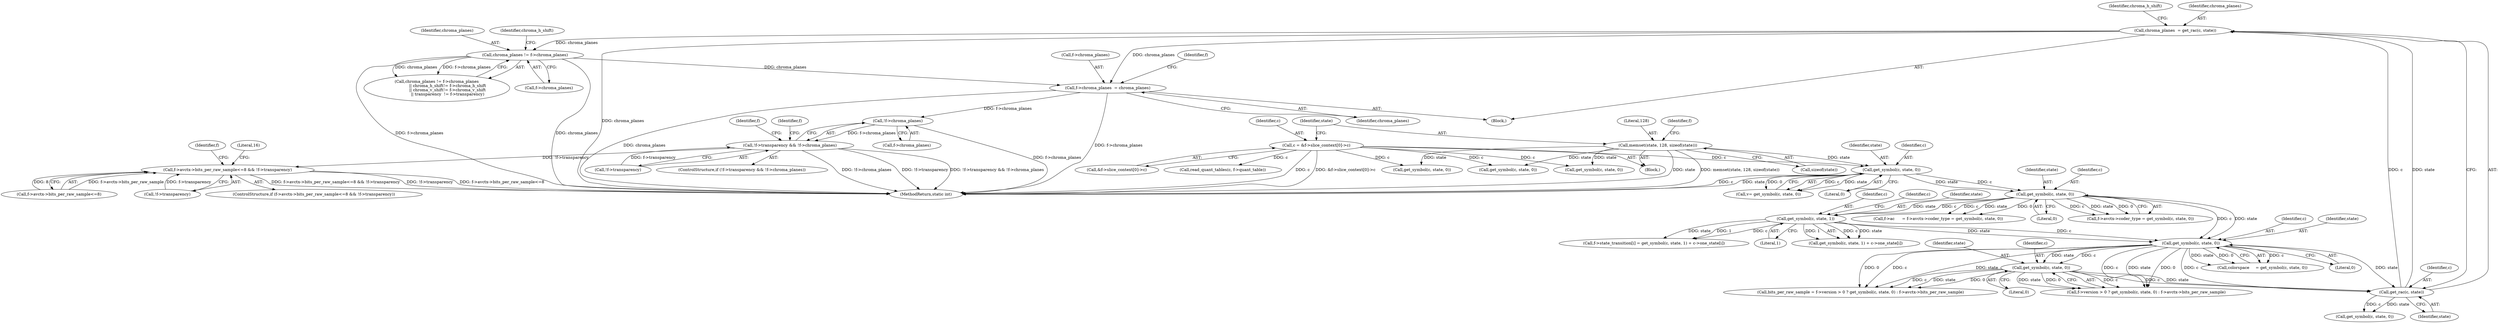 digraph "0_FFmpeg_b05cd1ea7e45a836f7f6071a716c38bb30326e0f@pointer" {
"1000364" [label="(Call,!f->chroma_planes)"];
"1000322" [label="(Call,f->chroma_planes  = chroma_planes)"];
"1000236" [label="(Call,chroma_planes  = get_rac(c, state))"];
"1000238" [label="(Call,get_rac(c, state))"];
"1000215" [label="(Call,get_symbol(c, state, 0))"];
"1000177" [label="(Call,get_symbol(c, state, 0))"];
"1000144" [label="(Call,get_symbol(c, state, 0))"];
"1000113" [label="(Call,c = &f->slice_context[0]->c)"];
"1000123" [label="(Call,memset(state, 128, sizeof(state)))"];
"1000204" [label="(Call,get_symbol(c, state, 1))"];
"1000227" [label="(Call,get_symbol(c, state, 0))"];
"1000279" [label="(Call,chroma_planes != f->chroma_planes)"];
"1000359" [label="(Call,!f->transparency && !f->chroma_planes)"];
"1000394" [label="(Call,f->avctx->bits_per_raw_sample<=8 && !f->transparency)"];
"1000365" [label="(Call,f->chroma_planes)"];
"1000206" [label="(Identifier,state)"];
"1000326" [label="(Identifier,chroma_planes)"];
"1000142" [label="(Call,v= get_symbol(c, state, 0))"];
"1000125" [label="(Literal,128)"];
"1000395" [label="(Call,f->avctx->bits_per_raw_sample<=8)"];
"1000279" [label="(Call,chroma_planes != f->chroma_planes)"];
"1000394" [label="(Call,f->avctx->bits_per_raw_sample<=8 && !f->transparency)"];
"1000219" [label="(Call,bits_per_raw_sample = f->version > 0 ? get_symbol(c, state, 0) : f->avctx->bits_per_raw_sample)"];
"1000204" [label="(Call,get_symbol(c, state, 1))"];
"1000359" [label="(Call,!f->transparency && !f->chroma_planes)"];
"1000145" [label="(Identifier,c)"];
"1000179" [label="(Identifier,state)"];
"1000243" [label="(Call,get_symbol(c, state, 0))"];
"1001322" [label="(MethodReturn,static int)"];
"1000221" [label="(Call,f->version > 0 ? get_symbol(c, state, 0) : f->avctx->bits_per_raw_sample)"];
"1000410" [label="(Literal,16)"];
"1000242" [label="(Identifier,chroma_h_shift)"];
"1000237" [label="(Identifier,chroma_planes)"];
"1000114" [label="(Identifier,c)"];
"1001228" [label="(Call,get_symbol(c, state, 0))"];
"1000167" [label="(Call,f->ac      = f->avctx->coder_type = get_symbol(c, state, 0))"];
"1000197" [label="(Call,f->state_transition[i] = get_symbol(c, state, 1) + c->one_state[i])"];
"1000278" [label="(Call,chroma_planes != f->chroma_planes\n                 || chroma_h_shift!= f->chroma_h_shift\n                 || chroma_v_shift!= f->chroma_v_shift\n                 || transparency  != f->transparency)"];
"1000115" [label="(Call,&f->slice_context[0]->c)"];
"1000180" [label="(Literal,0)"];
"1000144" [label="(Call,get_symbol(c, state, 0))"];
"1000286" [label="(Identifier,chroma_h_shift)"];
"1000402" [label="(Call,!f->transparency)"];
"1000205" [label="(Identifier,c)"];
"1000240" [label="(Identifier,state)"];
"1000236" [label="(Call,chroma_planes  = get_rac(c, state))"];
"1000213" [label="(Call,colorspace     = get_symbol(c, state, 0))"];
"1000178" [label="(Identifier,c)"];
"1000113" [label="(Call,c = &f->slice_context[0]->c)"];
"1000124" [label="(Identifier,state)"];
"1000207" [label="(Literal,1)"];
"1000323" [label="(Call,f->chroma_planes)"];
"1000230" [label="(Literal,0)"];
"1000123" [label="(Call,memset(state, 128, sizeof(state)))"];
"1000865" [label="(Call,read_quant_tables(c, f->quant_table))"];
"1000147" [label="(Literal,0)"];
"1000322" [label="(Call,f->chroma_planes  = chroma_planes)"];
"1000398" [label="(Identifier,f)"];
"1000131" [label="(Identifier,f)"];
"1000281" [label="(Call,f->chroma_planes)"];
"1000227" [label="(Call,get_symbol(c, state, 0))"];
"1000216" [label="(Identifier,c)"];
"1000895" [label="(Call,get_symbol(c, state, 0))"];
"1000238" [label="(Call,get_rac(c, state))"];
"1000239" [label="(Identifier,c)"];
"1000217" [label="(Identifier,state)"];
"1000210" [label="(Identifier,c)"];
"1000228" [label="(Identifier,c)"];
"1000280" [label="(Identifier,chroma_planes)"];
"1000358" [label="(ControlStructure,if (!f->transparency && !f->chroma_planes))"];
"1000218" [label="(Literal,0)"];
"1000360" [label="(Call,!f->transparency)"];
"1000364" [label="(Call,!f->chroma_planes)"];
"1000134" [label="(Block,)"];
"1000177" [label="(Call,get_symbol(c, state, 0))"];
"1000203" [label="(Call,get_symbol(c, state, 1) + c->one_state[i])"];
"1000329" [label="(Identifier,f)"];
"1001043" [label="(Call,get_symbol(c, state, 0))"];
"1000171" [label="(Call,f->avctx->coder_type = get_symbol(c, state, 0))"];
"1000393" [label="(ControlStructure,if (f->avctx->bits_per_raw_sample<=8 && !f->transparency))"];
"1000146" [label="(Identifier,state)"];
"1000104" [label="(Block,)"];
"1000215" [label="(Call,get_symbol(c, state, 0))"];
"1000126" [label="(Call,sizeof(state))"];
"1000229" [label="(Identifier,state)"];
"1000373" [label="(Identifier,f)"];
"1000488" [label="(Identifier,f)"];
"1000364" -> "1000359"  [label="AST: "];
"1000364" -> "1000365"  [label="CFG: "];
"1000365" -> "1000364"  [label="AST: "];
"1000359" -> "1000364"  [label="CFG: "];
"1000364" -> "1001322"  [label="DDG: f->chroma_planes"];
"1000364" -> "1000359"  [label="DDG: f->chroma_planes"];
"1000322" -> "1000364"  [label="DDG: f->chroma_planes"];
"1000322" -> "1000134"  [label="AST: "];
"1000322" -> "1000326"  [label="CFG: "];
"1000323" -> "1000322"  [label="AST: "];
"1000326" -> "1000322"  [label="AST: "];
"1000329" -> "1000322"  [label="CFG: "];
"1000322" -> "1001322"  [label="DDG: chroma_planes"];
"1000322" -> "1001322"  [label="DDG: f->chroma_planes"];
"1000236" -> "1000322"  [label="DDG: chroma_planes"];
"1000279" -> "1000322"  [label="DDG: chroma_planes"];
"1000236" -> "1000134"  [label="AST: "];
"1000236" -> "1000238"  [label="CFG: "];
"1000237" -> "1000236"  [label="AST: "];
"1000238" -> "1000236"  [label="AST: "];
"1000242" -> "1000236"  [label="CFG: "];
"1000236" -> "1001322"  [label="DDG: chroma_planes"];
"1000238" -> "1000236"  [label="DDG: c"];
"1000238" -> "1000236"  [label="DDG: state"];
"1000236" -> "1000279"  [label="DDG: chroma_planes"];
"1000238" -> "1000240"  [label="CFG: "];
"1000239" -> "1000238"  [label="AST: "];
"1000240" -> "1000238"  [label="AST: "];
"1000215" -> "1000238"  [label="DDG: c"];
"1000215" -> "1000238"  [label="DDG: state"];
"1000227" -> "1000238"  [label="DDG: c"];
"1000227" -> "1000238"  [label="DDG: state"];
"1000238" -> "1000243"  [label="DDG: c"];
"1000238" -> "1000243"  [label="DDG: state"];
"1000215" -> "1000213"  [label="AST: "];
"1000215" -> "1000218"  [label="CFG: "];
"1000216" -> "1000215"  [label="AST: "];
"1000217" -> "1000215"  [label="AST: "];
"1000218" -> "1000215"  [label="AST: "];
"1000213" -> "1000215"  [label="CFG: "];
"1000215" -> "1000213"  [label="DDG: c"];
"1000215" -> "1000213"  [label="DDG: state"];
"1000215" -> "1000213"  [label="DDG: 0"];
"1000177" -> "1000215"  [label="DDG: c"];
"1000177" -> "1000215"  [label="DDG: state"];
"1000204" -> "1000215"  [label="DDG: c"];
"1000204" -> "1000215"  [label="DDG: state"];
"1000215" -> "1000219"  [label="DDG: c"];
"1000215" -> "1000219"  [label="DDG: state"];
"1000215" -> "1000219"  [label="DDG: 0"];
"1000215" -> "1000221"  [label="DDG: c"];
"1000215" -> "1000221"  [label="DDG: state"];
"1000215" -> "1000221"  [label="DDG: 0"];
"1000215" -> "1000227"  [label="DDG: c"];
"1000215" -> "1000227"  [label="DDG: state"];
"1000177" -> "1000171"  [label="AST: "];
"1000177" -> "1000180"  [label="CFG: "];
"1000178" -> "1000177"  [label="AST: "];
"1000179" -> "1000177"  [label="AST: "];
"1000180" -> "1000177"  [label="AST: "];
"1000171" -> "1000177"  [label="CFG: "];
"1000177" -> "1000167"  [label="DDG: c"];
"1000177" -> "1000167"  [label="DDG: state"];
"1000177" -> "1000167"  [label="DDG: 0"];
"1000177" -> "1000171"  [label="DDG: c"];
"1000177" -> "1000171"  [label="DDG: state"];
"1000177" -> "1000171"  [label="DDG: 0"];
"1000144" -> "1000177"  [label="DDG: c"];
"1000144" -> "1000177"  [label="DDG: state"];
"1000177" -> "1000204"  [label="DDG: c"];
"1000177" -> "1000204"  [label="DDG: state"];
"1000144" -> "1000142"  [label="AST: "];
"1000144" -> "1000147"  [label="CFG: "];
"1000145" -> "1000144"  [label="AST: "];
"1000146" -> "1000144"  [label="AST: "];
"1000147" -> "1000144"  [label="AST: "];
"1000142" -> "1000144"  [label="CFG: "];
"1000144" -> "1001322"  [label="DDG: c"];
"1000144" -> "1001322"  [label="DDG: state"];
"1000144" -> "1000142"  [label="DDG: c"];
"1000144" -> "1000142"  [label="DDG: state"];
"1000144" -> "1000142"  [label="DDG: 0"];
"1000113" -> "1000144"  [label="DDG: c"];
"1000123" -> "1000144"  [label="DDG: state"];
"1000113" -> "1000104"  [label="AST: "];
"1000113" -> "1000115"  [label="CFG: "];
"1000114" -> "1000113"  [label="AST: "];
"1000115" -> "1000113"  [label="AST: "];
"1000124" -> "1000113"  [label="CFG: "];
"1000113" -> "1001322"  [label="DDG: c"];
"1000113" -> "1001322"  [label="DDG: &f->slice_context[0]->c"];
"1000113" -> "1000865"  [label="DDG: c"];
"1000113" -> "1000895"  [label="DDG: c"];
"1000113" -> "1001043"  [label="DDG: c"];
"1000113" -> "1001228"  [label="DDG: c"];
"1000123" -> "1000104"  [label="AST: "];
"1000123" -> "1000126"  [label="CFG: "];
"1000124" -> "1000123"  [label="AST: "];
"1000125" -> "1000123"  [label="AST: "];
"1000126" -> "1000123"  [label="AST: "];
"1000131" -> "1000123"  [label="CFG: "];
"1000123" -> "1001322"  [label="DDG: memset(state, 128, sizeof(state))"];
"1000123" -> "1001322"  [label="DDG: state"];
"1000123" -> "1000895"  [label="DDG: state"];
"1000123" -> "1001043"  [label="DDG: state"];
"1000123" -> "1001228"  [label="DDG: state"];
"1000204" -> "1000203"  [label="AST: "];
"1000204" -> "1000207"  [label="CFG: "];
"1000205" -> "1000204"  [label="AST: "];
"1000206" -> "1000204"  [label="AST: "];
"1000207" -> "1000204"  [label="AST: "];
"1000210" -> "1000204"  [label="CFG: "];
"1000204" -> "1000197"  [label="DDG: c"];
"1000204" -> "1000197"  [label="DDG: state"];
"1000204" -> "1000197"  [label="DDG: 1"];
"1000204" -> "1000203"  [label="DDG: c"];
"1000204" -> "1000203"  [label="DDG: state"];
"1000204" -> "1000203"  [label="DDG: 1"];
"1000227" -> "1000221"  [label="AST: "];
"1000227" -> "1000230"  [label="CFG: "];
"1000228" -> "1000227"  [label="AST: "];
"1000229" -> "1000227"  [label="AST: "];
"1000230" -> "1000227"  [label="AST: "];
"1000221" -> "1000227"  [label="CFG: "];
"1000227" -> "1000219"  [label="DDG: c"];
"1000227" -> "1000219"  [label="DDG: state"];
"1000227" -> "1000219"  [label="DDG: 0"];
"1000227" -> "1000221"  [label="DDG: c"];
"1000227" -> "1000221"  [label="DDG: state"];
"1000227" -> "1000221"  [label="DDG: 0"];
"1000279" -> "1000278"  [label="AST: "];
"1000279" -> "1000281"  [label="CFG: "];
"1000280" -> "1000279"  [label="AST: "];
"1000281" -> "1000279"  [label="AST: "];
"1000286" -> "1000279"  [label="CFG: "];
"1000278" -> "1000279"  [label="CFG: "];
"1000279" -> "1001322"  [label="DDG: chroma_planes"];
"1000279" -> "1001322"  [label="DDG: f->chroma_planes"];
"1000279" -> "1000278"  [label="DDG: chroma_planes"];
"1000279" -> "1000278"  [label="DDG: f->chroma_planes"];
"1000359" -> "1000358"  [label="AST: "];
"1000359" -> "1000360"  [label="CFG: "];
"1000360" -> "1000359"  [label="AST: "];
"1000373" -> "1000359"  [label="CFG: "];
"1000398" -> "1000359"  [label="CFG: "];
"1000359" -> "1001322"  [label="DDG: !f->chroma_planes"];
"1000359" -> "1001322"  [label="DDG: !f->transparency"];
"1000359" -> "1001322"  [label="DDG: !f->transparency && !f->chroma_planes"];
"1000360" -> "1000359"  [label="DDG: f->transparency"];
"1000359" -> "1000394"  [label="DDG: !f->transparency"];
"1000394" -> "1000393"  [label="AST: "];
"1000394" -> "1000395"  [label="CFG: "];
"1000394" -> "1000402"  [label="CFG: "];
"1000395" -> "1000394"  [label="AST: "];
"1000402" -> "1000394"  [label="AST: "];
"1000410" -> "1000394"  [label="CFG: "];
"1000488" -> "1000394"  [label="CFG: "];
"1000394" -> "1001322"  [label="DDG: f->avctx->bits_per_raw_sample<=8 && !f->transparency"];
"1000394" -> "1001322"  [label="DDG: !f->transparency"];
"1000394" -> "1001322"  [label="DDG: f->avctx->bits_per_raw_sample<=8"];
"1000395" -> "1000394"  [label="DDG: f->avctx->bits_per_raw_sample"];
"1000395" -> "1000394"  [label="DDG: 8"];
"1000402" -> "1000394"  [label="DDG: f->transparency"];
}
